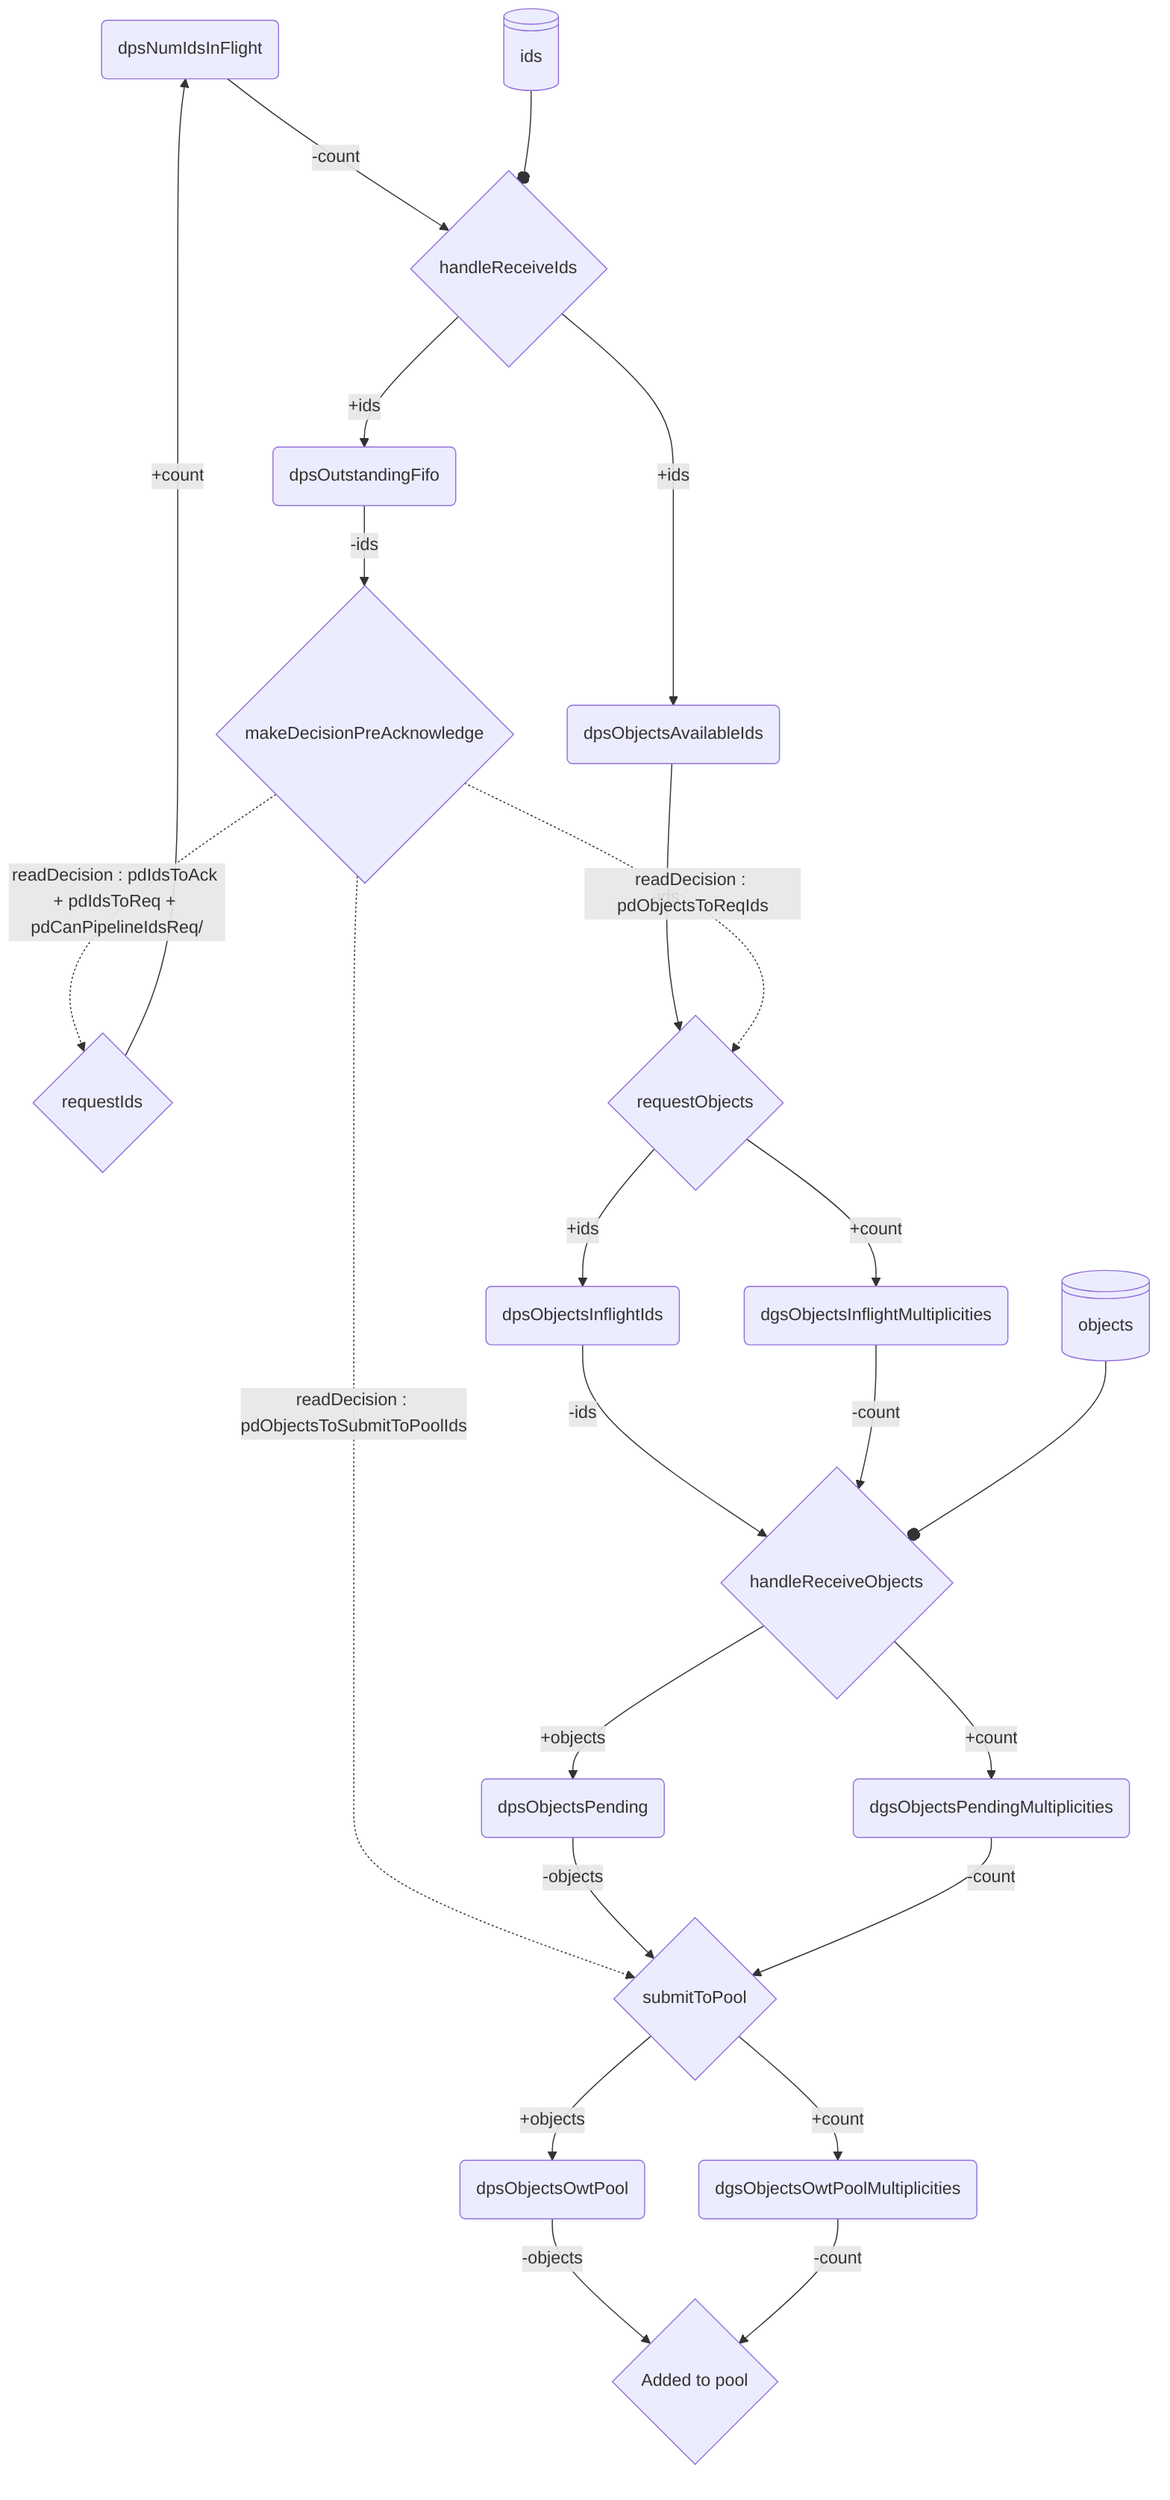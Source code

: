 flowchart TD
    A(dpsNumIdsInFlight)
    B(dpsOutstandingFifo)
    C(dpsObjectsAvailableIds)
    D(dpsObjectsInflightIds)
    E(dpsObjectsPending)
    F(dpsObjectsOwtPool)

    H(dgsObjectsInflightMultiplicities)
    G(dgsObjectsPendingMultiplicities)
    I(dgsObjectsOwtPoolMultiplicities)

    EA{requestIds}
    EA-->|+count| A

    EB{handleReceiveIds}
    A -->|-count| EB
    EB -->|+ids| B
    IN1@{ shape: lin-cyl, label: "ids" } --o EB
    EB -->|+ids| C

    EC{requestObjects}
    C -->|-ids| EC
    EC -->|+ids| D
    EC -->|+count| H

    ED{handleReceiveObjects}
    D -->|-ids| ED
    H -->|-count| ED
    IN2@{ shape: lin-cyl, label: "objects" } --o ED
    ED -->|+objects| E
    ED -->|+count| G

    EE{makeDecisionPreAcknowledge}
    B -->|-ids| EE
    EE -.->|readDecision : pdIdsToAck + pdIdsToReq + pdCanPipelineIdsReq/| EA
    EE -.->|readDecision : pdObjectsToReqIds| EC
    EE -.->|readDecision : pdObjectsToSubmitToPoolIds| EF

    EF{submitToPool}
    E -->|-objects| EF
    G -->|-count| EF
    EF -->|+objects| F
    EF -->|+count| I

    EG{Added to pool}
    F -->|-objects| EG
    I -->|-count| EG